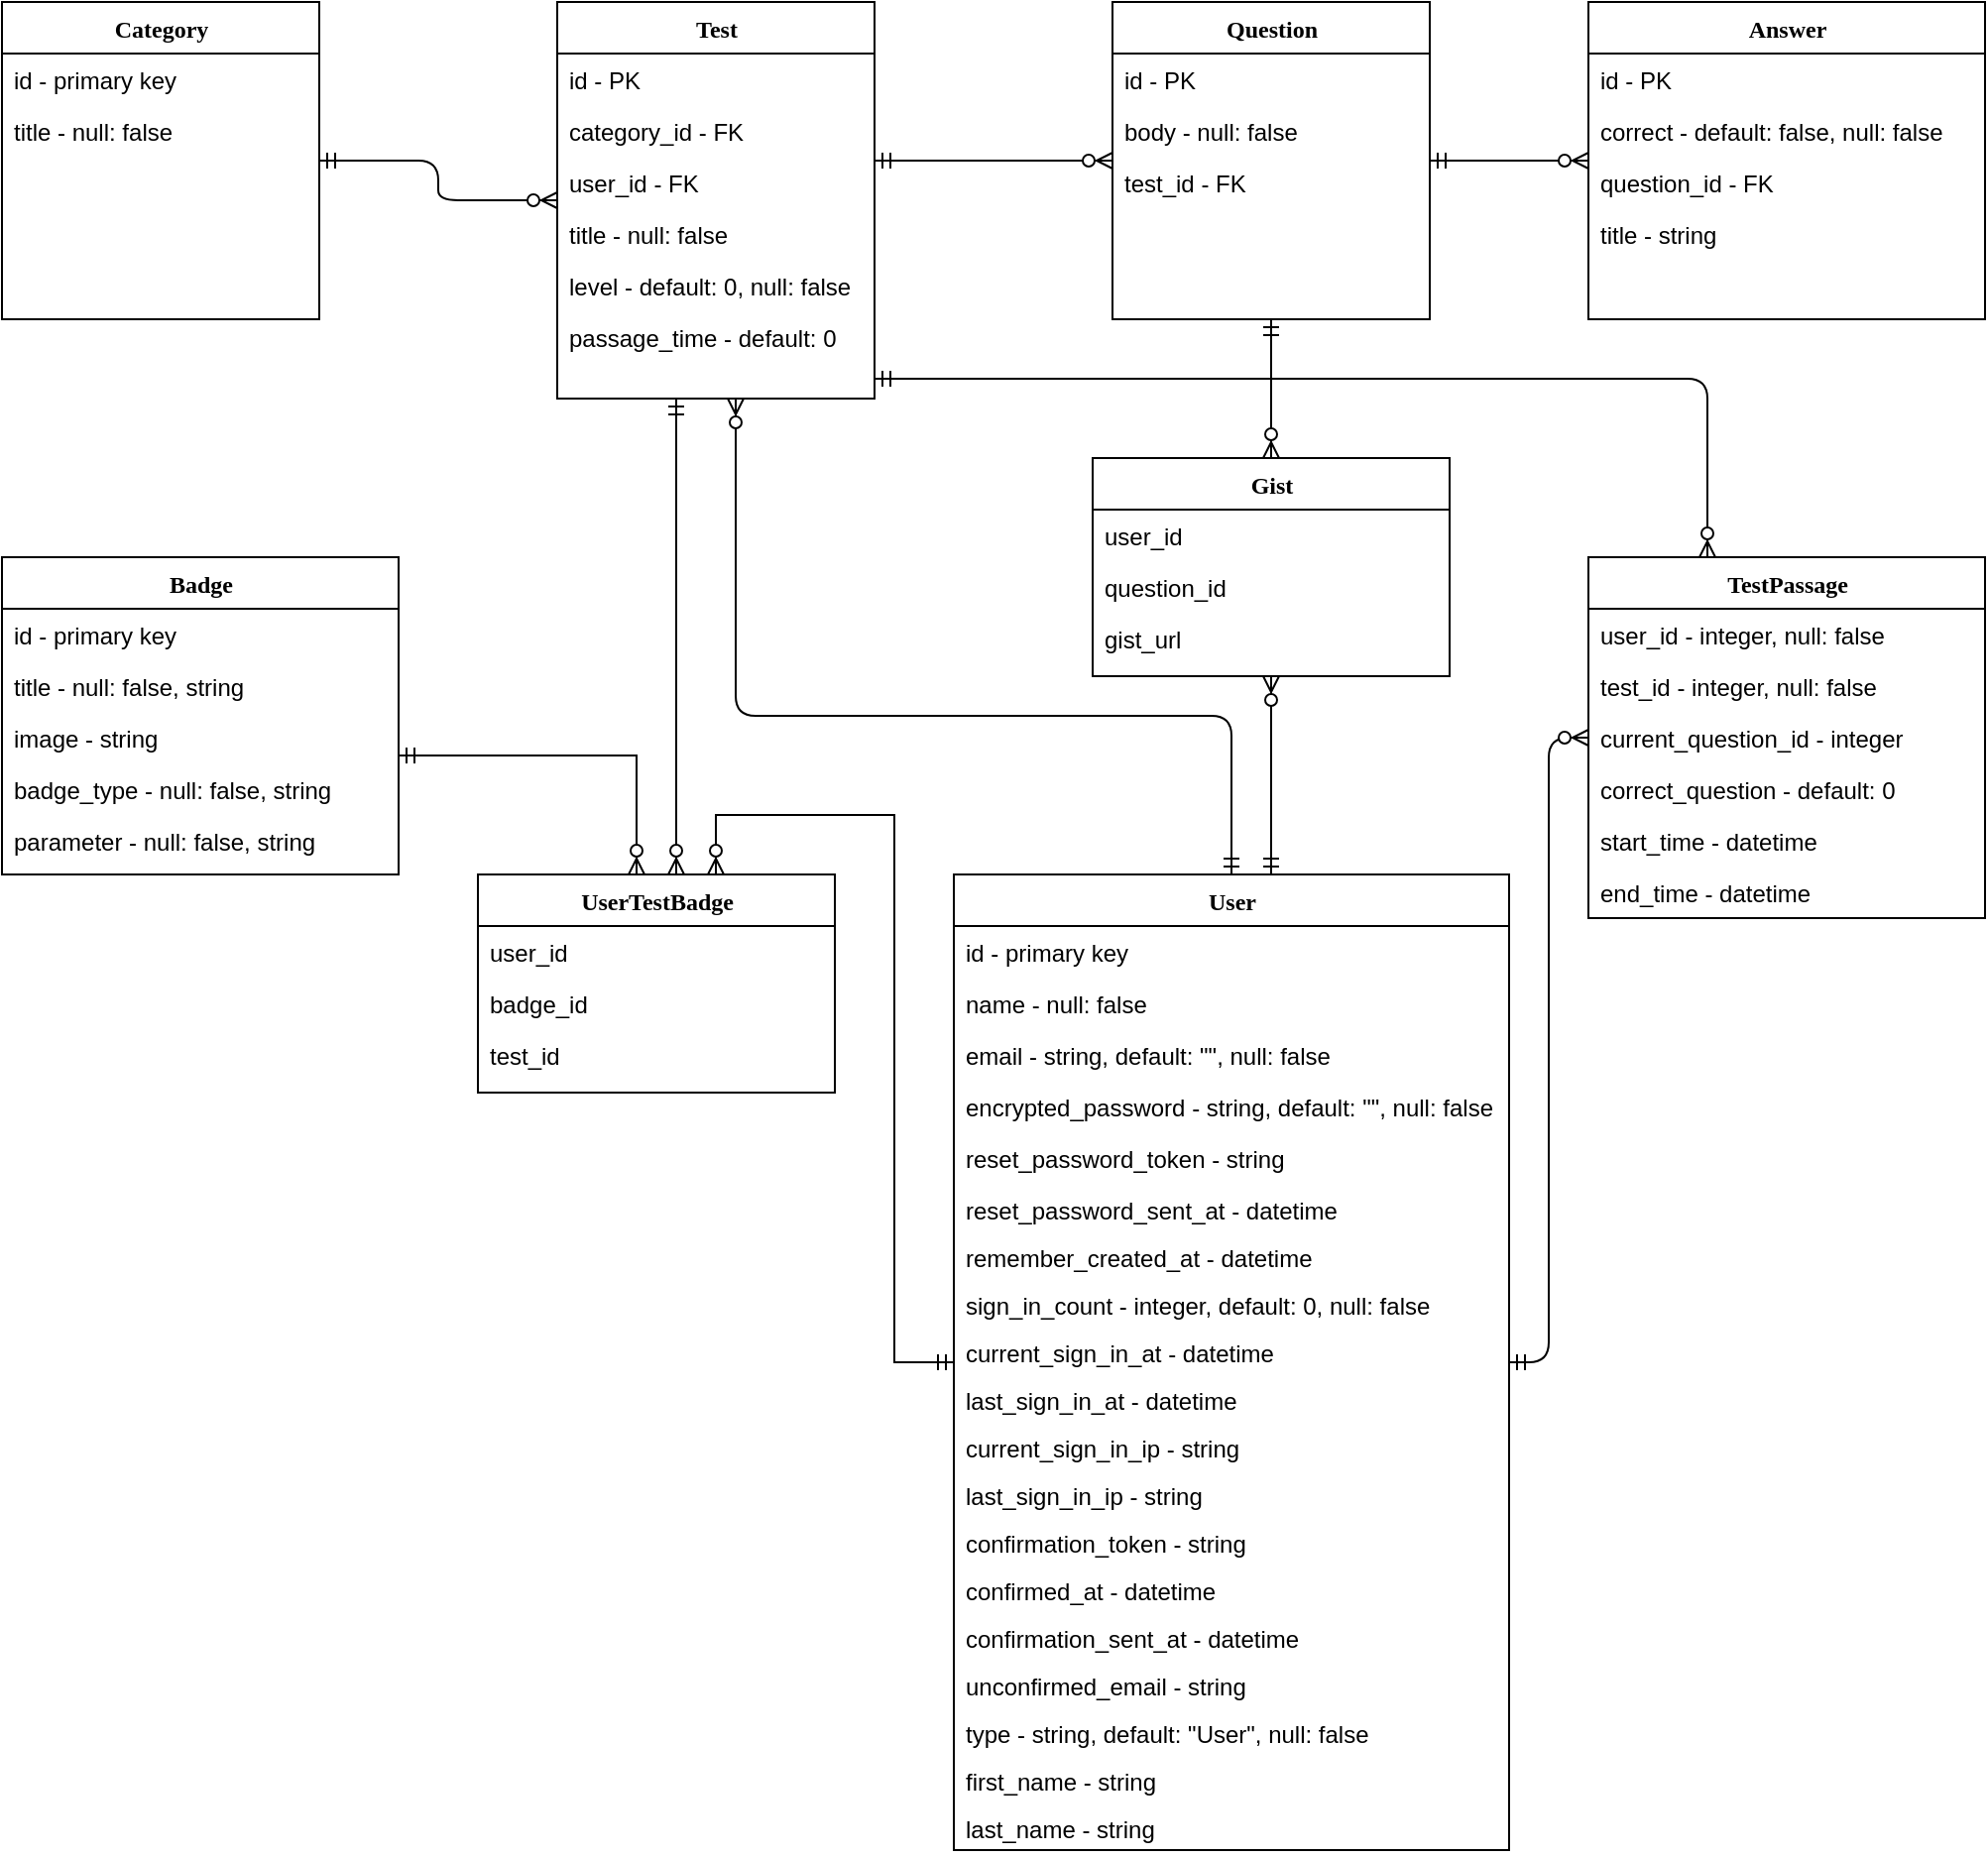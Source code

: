 <mxfile version="14.8.4" type="device"><diagram name="Page-1" id="9f46799a-70d6-7492-0946-bef42562c5a5"><mxGraphModel dx="946" dy="621" grid="1" gridSize="10" guides="1" tooltips="1" connect="1" arrows="1" fold="1" page="1" pageScale="1" pageWidth="1100" pageHeight="850" background="none" math="0" shadow="0"><root><mxCell id="0"/><mxCell id="1" parent="0"/><mxCell id="gS8u0cAMtQOuQzCHJjIc-4" style="edgeStyle=orthogonalEdgeStyle;orthogonalLoop=1;jettySize=auto;html=1;startArrow=ERmandOne;startFill=0;endArrow=ERzeroToMany;endFill=1;" parent="1" source="78961159f06e98e8-17" target="78961159f06e98e8-30" edge="1"><mxGeometry relative="1" as="geometry"><mxPoint x="320" y="360" as="targetPoint"/><Array as="points"><mxPoint x="660" y="400"/><mxPoint x="410" y="400"/></Array></mxGeometry></mxCell><mxCell id="78961159f06e98e8-17" value="User" style="swimlane;html=1;fontStyle=1;align=center;verticalAlign=top;childLayout=stackLayout;horizontal=1;startSize=26;horizontalStack=0;resizeParent=1;resizeLast=0;collapsible=1;marginBottom=0;swimlaneFillColor=#ffffff;shadow=0;comic=0;labelBackgroundColor=none;strokeWidth=1;fontFamily=Verdana;fontSize=12;" parent="1" vertex="1"><mxGeometry x="520" y="480" width="280" height="492" as="geometry"/></mxCell><mxCell id="gS8u0cAMtQOuQzCHJjIc-30" value="id - primary key" style="text;strokeColor=none;fillColor=none;align=left;verticalAlign=top;spacingLeft=4;spacingRight=4;overflow=hidden;rotatable=0;points=[[0,0.5],[1,0.5]];portConstraint=eastwest;" parent="78961159f06e98e8-17" vertex="1"><mxGeometry y="26" width="280" height="26" as="geometry"/></mxCell><mxCell id="gS8u0cAMtQOuQzCHJjIc-31" value="name - null: false" style="text;strokeColor=none;fillColor=none;align=left;verticalAlign=top;spacingLeft=4;spacingRight=4;overflow=hidden;rotatable=0;points=[[0,0.5],[1,0.5]];portConstraint=eastwest;" parent="78961159f06e98e8-17" vertex="1"><mxGeometry y="52" width="280" height="26" as="geometry"/></mxCell><mxCell id="vNVFyVbIcbBk8gt8zDhF-3" value="email - string, default: &quot;&quot;, null: false" style="text;strokeColor=none;fillColor=none;align=left;verticalAlign=top;spacingLeft=4;spacingRight=4;overflow=hidden;rotatable=0;points=[[0,0.5],[1,0.5]];portConstraint=eastwest;" parent="78961159f06e98e8-17" vertex="1"><mxGeometry y="78" width="280" height="26" as="geometry"/></mxCell><mxCell id="vNVFyVbIcbBk8gt8zDhF-4" value="encrypted_password - string, default: &quot;&quot;, null: false" style="text;strokeColor=none;fillColor=none;align=left;verticalAlign=top;spacingLeft=4;spacingRight=4;overflow=hidden;rotatable=0;points=[[0,0.5],[1,0.5]];portConstraint=eastwest;" parent="78961159f06e98e8-17" vertex="1"><mxGeometry y="104" width="280" height="26" as="geometry"/></mxCell><mxCell id="vNVFyVbIcbBk8gt8zDhF-5" value="reset_password_token - string" style="text;strokeColor=none;fillColor=none;align=left;verticalAlign=top;spacingLeft=4;spacingRight=4;overflow=hidden;rotatable=0;points=[[0,0.5],[1,0.5]];portConstraint=eastwest;" parent="78961159f06e98e8-17" vertex="1"><mxGeometry y="130" width="280" height="26" as="geometry"/></mxCell><mxCell id="vNVFyVbIcbBk8gt8zDhF-6" value="reset_password_sent_at - datetime" style="text;strokeColor=none;fillColor=none;align=left;verticalAlign=top;spacingLeft=4;spacingRight=4;overflow=hidden;rotatable=0;points=[[0,0.5],[1,0.5]];portConstraint=eastwest;" parent="78961159f06e98e8-17" vertex="1"><mxGeometry y="156" width="280" height="24" as="geometry"/></mxCell><mxCell id="vNVFyVbIcbBk8gt8zDhF-7" value="remember_created_at - datetime" style="text;strokeColor=none;fillColor=none;align=left;verticalAlign=top;spacingLeft=4;spacingRight=4;overflow=hidden;rotatable=0;points=[[0,0.5],[1,0.5]];portConstraint=eastwest;" parent="78961159f06e98e8-17" vertex="1"><mxGeometry y="180" width="280" height="24" as="geometry"/></mxCell><mxCell id="vNVFyVbIcbBk8gt8zDhF-8" value="sign_in_count - integer, default: 0, null: false" style="text;strokeColor=none;fillColor=none;align=left;verticalAlign=top;spacingLeft=4;spacingRight=4;overflow=hidden;rotatable=0;points=[[0,0.5],[1,0.5]];portConstraint=eastwest;" parent="78961159f06e98e8-17" vertex="1"><mxGeometry y="204" width="280" height="24" as="geometry"/></mxCell><mxCell id="vNVFyVbIcbBk8gt8zDhF-9" value="current_sign_in_at - datetime" style="text;strokeColor=none;fillColor=none;align=left;verticalAlign=top;spacingLeft=4;spacingRight=4;overflow=hidden;rotatable=0;points=[[0,0.5],[1,0.5]];portConstraint=eastwest;" parent="78961159f06e98e8-17" vertex="1"><mxGeometry y="228" width="280" height="24" as="geometry"/></mxCell><mxCell id="vNVFyVbIcbBk8gt8zDhF-23" value="last_sign_in_at - datetime" style="text;strokeColor=none;fillColor=none;align=left;verticalAlign=top;spacingLeft=4;spacingRight=4;overflow=hidden;rotatable=0;points=[[0,0.5],[1,0.5]];portConstraint=eastwest;" parent="78961159f06e98e8-17" vertex="1"><mxGeometry y="252" width="280" height="24" as="geometry"/></mxCell><mxCell id="vNVFyVbIcbBk8gt8zDhF-24" value="current_sign_in_ip - string" style="text;strokeColor=none;fillColor=none;align=left;verticalAlign=top;spacingLeft=4;spacingRight=4;overflow=hidden;rotatable=0;points=[[0,0.5],[1,0.5]];portConstraint=eastwest;" parent="78961159f06e98e8-17" vertex="1"><mxGeometry y="276" width="280" height="24" as="geometry"/></mxCell><mxCell id="vNVFyVbIcbBk8gt8zDhF-25" value="last_sign_in_ip - string" style="text;strokeColor=none;fillColor=none;align=left;verticalAlign=top;spacingLeft=4;spacingRight=4;overflow=hidden;rotatable=0;points=[[0,0.5],[1,0.5]];portConstraint=eastwest;" parent="78961159f06e98e8-17" vertex="1"><mxGeometry y="300" width="280" height="24" as="geometry"/></mxCell><mxCell id="vNVFyVbIcbBk8gt8zDhF-26" value="confirmation_token - string" style="text;strokeColor=none;fillColor=none;align=left;verticalAlign=top;spacingLeft=4;spacingRight=4;overflow=hidden;rotatable=0;points=[[0,0.5],[1,0.5]];portConstraint=eastwest;" parent="78961159f06e98e8-17" vertex="1"><mxGeometry y="324" width="280" height="24" as="geometry"/></mxCell><mxCell id="vNVFyVbIcbBk8gt8zDhF-27" value="confirmed_at - datetime" style="text;strokeColor=none;fillColor=none;align=left;verticalAlign=top;spacingLeft=4;spacingRight=4;overflow=hidden;rotatable=0;points=[[0,0.5],[1,0.5]];portConstraint=eastwest;" parent="78961159f06e98e8-17" vertex="1"><mxGeometry y="348" width="280" height="24" as="geometry"/></mxCell><mxCell id="vNVFyVbIcbBk8gt8zDhF-28" value="confirmation_sent_at - datetime" style="text;strokeColor=none;fillColor=none;align=left;verticalAlign=top;spacingLeft=4;spacingRight=4;overflow=hidden;rotatable=0;points=[[0,0.5],[1,0.5]];portConstraint=eastwest;" parent="78961159f06e98e8-17" vertex="1"><mxGeometry y="372" width="280" height="24" as="geometry"/></mxCell><mxCell id="vNVFyVbIcbBk8gt8zDhF-29" value="unconfirmed_email - string" style="text;strokeColor=none;fillColor=none;align=left;verticalAlign=top;spacingLeft=4;spacingRight=4;overflow=hidden;rotatable=0;points=[[0,0.5],[1,0.5]];portConstraint=eastwest;" parent="78961159f06e98e8-17" vertex="1"><mxGeometry y="396" width="280" height="24" as="geometry"/></mxCell><mxCell id="vNVFyVbIcbBk8gt8zDhF-31" value="type - string, default: &quot;User&quot;, null: false" style="text;strokeColor=none;fillColor=none;align=left;verticalAlign=top;spacingLeft=4;spacingRight=4;overflow=hidden;rotatable=0;points=[[0,0.5],[1,0.5]];portConstraint=eastwest;" parent="78961159f06e98e8-17" vertex="1"><mxGeometry y="420" width="280" height="24" as="geometry"/></mxCell><mxCell id="vNVFyVbIcbBk8gt8zDhF-30" value="first_name - string" style="text;strokeColor=none;fillColor=none;align=left;verticalAlign=top;spacingLeft=4;spacingRight=4;overflow=hidden;rotatable=0;points=[[0,0.5],[1,0.5]];portConstraint=eastwest;" parent="78961159f06e98e8-17" vertex="1"><mxGeometry y="444" width="280" height="24" as="geometry"/></mxCell><mxCell id="vNVFyVbIcbBk8gt8zDhF-32" value="last_name - string" style="text;strokeColor=none;fillColor=none;align=left;verticalAlign=top;spacingLeft=4;spacingRight=4;overflow=hidden;rotatable=0;points=[[0,0.5],[1,0.5]];portConstraint=eastwest;" parent="78961159f06e98e8-17" vertex="1"><mxGeometry y="468" width="280" height="24" as="geometry"/></mxCell><mxCell id="78961159f06e98e8-30" value="Test" style="swimlane;html=1;fontStyle=1;align=center;verticalAlign=top;childLayout=stackLayout;horizontal=1;startSize=26;horizontalStack=0;resizeParent=1;resizeLast=0;collapsible=1;marginBottom=0;swimlaneFillColor=#ffffff;shadow=0;comic=0;labelBackgroundColor=none;strokeWidth=1;fontFamily=Verdana;fontSize=12;" parent="1" vertex="1"><mxGeometry x="320" y="40" width="160" height="200" as="geometry"/></mxCell><mxCell id="gS8u0cAMtQOuQzCHJjIc-17" value="id - PK" style="text;strokeColor=none;fillColor=none;align=left;verticalAlign=top;spacingLeft=4;spacingRight=4;overflow=hidden;rotatable=0;points=[[0,0.5],[1,0.5]];portConstraint=eastwest;" parent="78961159f06e98e8-30" vertex="1"><mxGeometry y="26" width="160" height="26" as="geometry"/></mxCell><mxCell id="gS8u0cAMtQOuQzCHJjIc-18" value="category_id - FK" style="text;strokeColor=none;fillColor=none;align=left;verticalAlign=top;spacingLeft=4;spacingRight=4;overflow=hidden;rotatable=0;points=[[0,0.5],[1,0.5]];portConstraint=eastwest;" parent="78961159f06e98e8-30" vertex="1"><mxGeometry y="52" width="160" height="26" as="geometry"/></mxCell><mxCell id="gS8u0cAMtQOuQzCHJjIc-19" value="user_id - FK" style="text;strokeColor=none;fillColor=none;align=left;verticalAlign=top;spacingLeft=4;spacingRight=4;overflow=hidden;rotatable=0;points=[[0,0.5],[1,0.5]];portConstraint=eastwest;" parent="78961159f06e98e8-30" vertex="1"><mxGeometry y="78" width="160" height="26" as="geometry"/></mxCell><mxCell id="gS8u0cAMtQOuQzCHJjIc-20" value="title - null: false" style="text;strokeColor=none;fillColor=none;align=left;verticalAlign=top;spacingLeft=4;spacingRight=4;overflow=hidden;rotatable=0;points=[[0,0.5],[1,0.5]];portConstraint=eastwest;" parent="78961159f06e98e8-30" vertex="1"><mxGeometry y="104" width="160" height="26" as="geometry"/></mxCell><mxCell id="gS8u0cAMtQOuQzCHJjIc-21" value="level - default: 0, null: false" style="text;strokeColor=none;fillColor=none;align=left;verticalAlign=top;spacingLeft=4;spacingRight=4;overflow=hidden;rotatable=0;points=[[0,0.5],[1,0.5]];portConstraint=eastwest;" parent="78961159f06e98e8-30" vertex="1"><mxGeometry y="130" width="160" height="26" as="geometry"/></mxCell><mxCell id="DtxEG3GDHiT02vybJoXO-3" value="passage_time - default: 0" style="text;strokeColor=none;fillColor=none;align=left;verticalAlign=top;spacingLeft=4;spacingRight=4;overflow=hidden;rotatable=0;points=[[0,0.5],[1,0.5]];portConstraint=eastwest;" vertex="1" parent="78961159f06e98e8-30"><mxGeometry y="156" width="160" height="26" as="geometry"/></mxCell><mxCell id="_K4xO_DQ4yBZQGXotIme-12" style="orthogonalLoop=1;jettySize=auto;html=1;endArrow=ERzeroToMany;endFill=1;startArrow=ERmandOne;startFill=0;exitX=1;exitY=0.5;exitDx=0;exitDy=0;elbow=vertical;edgeStyle=orthogonalEdgeStyle;" parent="1" source="78961159f06e98e8-43" target="78961159f06e98e8-30" edge="1"><mxGeometry relative="1" as="geometry"><mxPoint x="300" y="90" as="targetPoint"/></mxGeometry></mxCell><mxCell id="78961159f06e98e8-43" value="Category" style="swimlane;html=1;fontStyle=1;align=center;verticalAlign=top;childLayout=stackLayout;horizontal=1;startSize=26;horizontalStack=0;resizeParent=1;resizeLast=0;collapsible=1;marginBottom=0;swimlaneFillColor=#ffffff;shadow=0;comic=0;labelBackgroundColor=none;strokeWidth=1;fontFamily=Verdana;fontSize=12;" parent="1" vertex="1"><mxGeometry x="40" y="40" width="160" height="160" as="geometry"/></mxCell><mxCell id="gS8u0cAMtQOuQzCHJjIc-13" value="id - primary key" style="text;strokeColor=none;fillColor=none;align=left;verticalAlign=top;spacingLeft=4;spacingRight=4;overflow=hidden;rotatable=0;points=[[0,0.5],[1,0.5]];portConstraint=eastwest;" parent="78961159f06e98e8-43" vertex="1"><mxGeometry y="26" width="160" height="26" as="geometry"/></mxCell><mxCell id="gS8u0cAMtQOuQzCHJjIc-11" value="title - null: false" style="text;strokeColor=none;fillColor=none;align=left;verticalAlign=top;spacingLeft=4;spacingRight=4;overflow=hidden;rotatable=0;points=[[0,0.5],[1,0.5]];portConstraint=eastwest;" parent="78961159f06e98e8-43" vertex="1"><mxGeometry y="52" width="160" height="26" as="geometry"/></mxCell><mxCell id="_K4xO_DQ4yBZQGXotIme-4" value="Answer" style="swimlane;html=1;fontStyle=1;align=center;verticalAlign=top;childLayout=stackLayout;horizontal=1;startSize=26;horizontalStack=0;resizeParent=1;resizeLast=0;collapsible=1;marginBottom=0;swimlaneFillColor=#ffffff;shadow=0;comic=0;labelBackgroundColor=none;strokeWidth=1;fontFamily=Verdana;fontSize=12;" parent="1" vertex="1"><mxGeometry x="840" y="40" width="200" height="160" as="geometry"><mxRectangle x="410" y="340" width="60" height="26" as="alternateBounds"/></mxGeometry></mxCell><mxCell id="gS8u0cAMtQOuQzCHJjIc-27" value="id - PK" style="text;strokeColor=none;fillColor=none;align=left;verticalAlign=top;spacingLeft=4;spacingRight=4;overflow=hidden;rotatable=0;points=[[0,0.5],[1,0.5]];portConstraint=eastwest;" parent="_K4xO_DQ4yBZQGXotIme-4" vertex="1"><mxGeometry y="26" width="200" height="26" as="geometry"/></mxCell><mxCell id="gS8u0cAMtQOuQzCHJjIc-28" value="correct - default: false, null: false" style="text;strokeColor=none;fillColor=none;align=left;verticalAlign=top;spacingLeft=4;spacingRight=4;overflow=hidden;rotatable=0;points=[[0,0.5],[1,0.5]];portConstraint=eastwest;" parent="_K4xO_DQ4yBZQGXotIme-4" vertex="1"><mxGeometry y="52" width="200" height="26" as="geometry"/></mxCell><mxCell id="gS8u0cAMtQOuQzCHJjIc-29" value="question_id - FK" style="text;strokeColor=none;fillColor=none;align=left;verticalAlign=top;spacingLeft=4;spacingRight=4;overflow=hidden;rotatable=0;points=[[0,0.5],[1,0.5]];portConstraint=eastwest;" parent="_K4xO_DQ4yBZQGXotIme-4" vertex="1"><mxGeometry y="78" width="200" height="26" as="geometry"/></mxCell><mxCell id="vNVFyVbIcbBk8gt8zDhF-1" value="title - string" style="text;strokeColor=none;fillColor=none;align=left;verticalAlign=top;spacingLeft=4;spacingRight=4;overflow=hidden;rotatable=0;points=[[0,0.5],[1,0.5]];portConstraint=eastwest;" parent="_K4xO_DQ4yBZQGXotIme-4" vertex="1"><mxGeometry y="104" width="200" height="26" as="geometry"/></mxCell><mxCell id="_K4xO_DQ4yBZQGXotIme-17" style="edgeStyle=orthogonalEdgeStyle;orthogonalLoop=1;jettySize=auto;html=1;entryX=0;entryY=0.5;entryDx=0;entryDy=0;startArrow=ERmandOne;startFill=0;endArrow=ERzeroToMany;endFill=1;" parent="1" source="_K4xO_DQ4yBZQGXotIme-10" target="_K4xO_DQ4yBZQGXotIme-4" edge="1"><mxGeometry relative="1" as="geometry"/></mxCell><mxCell id="gS8u0cAMtQOuQzCHJjIc-40" style="edgeStyle=orthogonalEdgeStyle;orthogonalLoop=1;jettySize=auto;html=1;entryX=1;entryY=0.077;entryDx=0;entryDy=0;entryPerimeter=0;startArrow=ERzeroToMany;startFill=1;endArrow=ERmandOne;endFill=0;" parent="1" source="_K4xO_DQ4yBZQGXotIme-10" target="gS8u0cAMtQOuQzCHJjIc-19" edge="1"><mxGeometry relative="1" as="geometry"><mxPoint x="590" y="140" as="sourcePoint"/><Array as="points"/></mxGeometry></mxCell><mxCell id="_K4xO_DQ4yBZQGXotIme-10" value="Question" style="swimlane;html=1;fontStyle=1;align=center;verticalAlign=top;childLayout=stackLayout;horizontal=1;startSize=26;horizontalStack=0;resizeParent=1;resizeLast=0;collapsible=1;marginBottom=0;swimlaneFillColor=#ffffff;shadow=0;comic=0;labelBackgroundColor=none;strokeWidth=1;fontFamily=Verdana;fontSize=12;" parent="1" vertex="1"><mxGeometry x="600" y="40" width="160" height="160" as="geometry"/></mxCell><mxCell id="gS8u0cAMtQOuQzCHJjIc-22" value="id - PK" style="text;strokeColor=none;fillColor=none;align=left;verticalAlign=top;spacingLeft=4;spacingRight=4;overflow=hidden;rotatable=0;points=[[0,0.5],[1,0.5]];portConstraint=eastwest;" parent="_K4xO_DQ4yBZQGXotIme-10" vertex="1"><mxGeometry y="26" width="160" height="26" as="geometry"/></mxCell><mxCell id="gS8u0cAMtQOuQzCHJjIc-23" value="body - null: false" style="text;strokeColor=none;fillColor=none;align=left;verticalAlign=top;spacingLeft=4;spacingRight=4;overflow=hidden;rotatable=0;points=[[0,0.5],[1,0.5]];portConstraint=eastwest;" parent="_K4xO_DQ4yBZQGXotIme-10" vertex="1"><mxGeometry y="52" width="160" height="26" as="geometry"/></mxCell><mxCell id="gS8u0cAMtQOuQzCHJjIc-24" value="test_id - FK" style="text;strokeColor=none;fillColor=none;align=left;verticalAlign=top;spacingLeft=4;spacingRight=4;overflow=hidden;rotatable=0;points=[[0,0.5],[1,0.5]];portConstraint=eastwest;" parent="_K4xO_DQ4yBZQGXotIme-10" vertex="1"><mxGeometry y="78" width="160" height="26" as="geometry"/></mxCell><mxCell id="vNVFyVbIcbBk8gt8zDhF-39" style="edgeStyle=orthogonalEdgeStyle;orthogonalLoop=1;jettySize=auto;html=1;startArrow=ERzeroToMany;startFill=1;endArrow=ERmandOne;endFill=0;" parent="1" source="vNVFyVbIcbBk8gt8zDhF-33" target="78961159f06e98e8-17" edge="1"><mxGeometry relative="1" as="geometry"/></mxCell><mxCell id="vNVFyVbIcbBk8gt8zDhF-40" style="edgeStyle=orthogonalEdgeStyle;orthogonalLoop=1;jettySize=auto;html=1;startArrow=ERzeroToMany;startFill=1;endArrow=ERmandOne;endFill=0;" parent="1" source="vNVFyVbIcbBk8gt8zDhF-33" target="78961159f06e98e8-30" edge="1"><mxGeometry relative="1" as="geometry"><Array as="points"><mxPoint x="900" y="230"/></Array></mxGeometry></mxCell><mxCell id="vNVFyVbIcbBk8gt8zDhF-33" value="TestPassage" style="swimlane;html=1;fontStyle=1;align=center;verticalAlign=top;childLayout=stackLayout;horizontal=1;startSize=26;horizontalStack=0;resizeParent=1;resizeLast=0;collapsible=1;marginBottom=0;swimlaneFillColor=#ffffff;shadow=0;comic=0;labelBackgroundColor=none;strokeWidth=1;fontFamily=Verdana;fontSize=12;" parent="1" vertex="1"><mxGeometry x="840" y="320" width="200" height="182" as="geometry"/></mxCell><mxCell id="vNVFyVbIcbBk8gt8zDhF-34" value="user_id - integer, null: false" style="text;strokeColor=none;fillColor=none;align=left;verticalAlign=top;spacingLeft=4;spacingRight=4;overflow=hidden;rotatable=0;points=[[0,0.5],[1,0.5]];portConstraint=eastwest;" parent="vNVFyVbIcbBk8gt8zDhF-33" vertex="1"><mxGeometry y="26" width="200" height="26" as="geometry"/></mxCell><mxCell id="vNVFyVbIcbBk8gt8zDhF-35" value="test_id - integer, null: false" style="text;strokeColor=none;fillColor=none;align=left;verticalAlign=top;spacingLeft=4;spacingRight=4;overflow=hidden;rotatable=0;points=[[0,0.5],[1,0.5]];portConstraint=eastwest;" parent="vNVFyVbIcbBk8gt8zDhF-33" vertex="1"><mxGeometry y="52" width="200" height="26" as="geometry"/></mxCell><mxCell id="vNVFyVbIcbBk8gt8zDhF-36" value="current_question_id - integer" style="text;strokeColor=none;fillColor=none;align=left;verticalAlign=top;spacingLeft=4;spacingRight=4;overflow=hidden;rotatable=0;points=[[0,0.5],[1,0.5]];portConstraint=eastwest;" parent="vNVFyVbIcbBk8gt8zDhF-33" vertex="1"><mxGeometry y="78" width="200" height="26" as="geometry"/></mxCell><mxCell id="vNVFyVbIcbBk8gt8zDhF-37" value="correct_question - default: 0" style="text;strokeColor=none;fillColor=none;align=left;verticalAlign=top;spacingLeft=4;spacingRight=4;overflow=hidden;rotatable=0;points=[[0,0.5],[1,0.5]];portConstraint=eastwest;" parent="vNVFyVbIcbBk8gt8zDhF-33" vertex="1"><mxGeometry y="104" width="200" height="26" as="geometry"/></mxCell><mxCell id="DtxEG3GDHiT02vybJoXO-2" value="start_time - datetime" style="text;strokeColor=none;fillColor=none;align=left;verticalAlign=top;spacingLeft=4;spacingRight=4;overflow=hidden;rotatable=0;points=[[0,0.5],[1,0.5]];portConstraint=eastwest;" vertex="1" parent="vNVFyVbIcbBk8gt8zDhF-33"><mxGeometry y="130" width="200" height="26" as="geometry"/></mxCell><mxCell id="DtxEG3GDHiT02vybJoXO-1" value="end_time - datetime" style="text;strokeColor=none;fillColor=none;align=left;verticalAlign=top;spacingLeft=4;spacingRight=4;overflow=hidden;rotatable=0;points=[[0,0.5],[1,0.5]];portConstraint=eastwest;" vertex="1" parent="vNVFyVbIcbBk8gt8zDhF-33"><mxGeometry y="156" width="200" height="26" as="geometry"/></mxCell><mxCell id="YGfMpjNQ2U5rcrw6Sx7v-1" value="Badge&lt;br&gt;" style="swimlane;html=1;fontStyle=1;align=center;verticalAlign=top;childLayout=stackLayout;horizontal=1;startSize=26;horizontalStack=0;resizeParent=1;resizeLast=0;collapsible=1;marginBottom=0;swimlaneFillColor=#ffffff;shadow=0;comic=0;labelBackgroundColor=none;strokeWidth=1;fillColor=none;fontFamily=Verdana;fontSize=12;" parent="1" vertex="1"><mxGeometry x="40" y="320" width="200" height="160" as="geometry"/></mxCell><mxCell id="YGfMpjNQ2U5rcrw6Sx7v-2" value="id - primary key" style="text;align=left;verticalAlign=top;spacingLeft=4;spacingRight=4;overflow=hidden;rotatable=0;points=[[0,0.5],[1,0.5]];portConstraint=eastwest;" parent="YGfMpjNQ2U5rcrw6Sx7v-1" vertex="1"><mxGeometry y="26" width="200" height="26" as="geometry"/></mxCell><mxCell id="YGfMpjNQ2U5rcrw6Sx7v-3" value="title - null: false, string" style="text;strokeColor=none;fillColor=none;align=left;verticalAlign=top;spacingLeft=4;spacingRight=4;overflow=hidden;rotatable=0;points=[[0,0.5],[1,0.5]];portConstraint=eastwest;" parent="YGfMpjNQ2U5rcrw6Sx7v-1" vertex="1"><mxGeometry y="52" width="200" height="26" as="geometry"/></mxCell><mxCell id="YGfMpjNQ2U5rcrw6Sx7v-5" value="image - string" style="text;strokeColor=none;fillColor=none;align=left;verticalAlign=top;spacingLeft=4;spacingRight=4;overflow=hidden;rotatable=0;points=[[0,0.5],[1,0.5]];portConstraint=eastwest;" parent="YGfMpjNQ2U5rcrw6Sx7v-1" vertex="1"><mxGeometry y="78" width="200" height="26" as="geometry"/></mxCell><mxCell id="YGfMpjNQ2U5rcrw6Sx7v-6" value="badge_type - null: false, string" style="text;strokeColor=none;fillColor=none;align=left;verticalAlign=top;spacingLeft=4;spacingRight=4;overflow=hidden;rotatable=0;points=[[0,0.5],[1,0.5]];portConstraint=eastwest;" parent="YGfMpjNQ2U5rcrw6Sx7v-1" vertex="1"><mxGeometry y="104" width="200" height="26" as="geometry"/></mxCell><mxCell id="JO-3ukj5ecDyc15H1G3V-1" value="parameter - null: false, string" style="text;strokeColor=none;fillColor=none;align=left;verticalAlign=top;spacingLeft=4;spacingRight=4;overflow=hidden;rotatable=0;points=[[0,0.5],[1,0.5]];portConstraint=eastwest;" parent="YGfMpjNQ2U5rcrw6Sx7v-1" vertex="1"><mxGeometry y="130" width="200" height="26" as="geometry"/></mxCell><mxCell id="JO-3ukj5ecDyc15H1G3V-18" style="edgeStyle=orthogonalEdgeStyle;rounded=0;orthogonalLoop=1;jettySize=auto;html=1;startArrow=ERzeroToMany;startFill=1;endArrow=ERmandOne;endFill=0;" parent="1" source="JO-3ukj5ecDyc15H1G3V-3" target="YGfMpjNQ2U5rcrw6Sx7v-1" edge="1"><mxGeometry relative="1" as="geometry"><Array as="points"><mxPoint x="360" y="420"/></Array></mxGeometry></mxCell><mxCell id="JO-3ukj5ecDyc15H1G3V-19" style="edgeStyle=orthogonalEdgeStyle;rounded=0;orthogonalLoop=1;jettySize=auto;html=1;startArrow=ERzeroToMany;startFill=1;endArrow=ERmandOne;endFill=0;" parent="1" source="JO-3ukj5ecDyc15H1G3V-3" target="78961159f06e98e8-30" edge="1"><mxGeometry relative="1" as="geometry"><Array as="points"><mxPoint x="380" y="450"/><mxPoint x="380" y="450"/></Array></mxGeometry></mxCell><mxCell id="JO-3ukj5ecDyc15H1G3V-3" value="UserTestBadge" style="swimlane;html=1;fontStyle=1;align=center;verticalAlign=top;childLayout=stackLayout;horizontal=1;startSize=26;horizontalStack=0;resizeParent=1;resizeLast=0;collapsible=1;marginBottom=0;swimlaneFillColor=#ffffff;shadow=0;comic=0;labelBackgroundColor=none;strokeWidth=1;fontFamily=Verdana;fontSize=12;" parent="1" vertex="1"><mxGeometry x="280" y="480" width="180" height="110" as="geometry"/></mxCell><mxCell id="JO-3ukj5ecDyc15H1G3V-4" value="user_id" style="text;strokeColor=none;fillColor=none;align=left;verticalAlign=top;spacingLeft=4;spacingRight=4;overflow=hidden;rotatable=0;points=[[0,0.5],[1,0.5]];portConstraint=eastwest;" parent="JO-3ukj5ecDyc15H1G3V-3" vertex="1"><mxGeometry y="26" width="180" height="26" as="geometry"/></mxCell><mxCell id="JO-3ukj5ecDyc15H1G3V-5" value="badge_id" style="text;strokeColor=none;fillColor=none;align=left;verticalAlign=top;spacingLeft=4;spacingRight=4;overflow=hidden;rotatable=0;points=[[0,0.5],[1,0.5]];portConstraint=eastwest;" parent="JO-3ukj5ecDyc15H1G3V-3" vertex="1"><mxGeometry y="52" width="180" height="26" as="geometry"/></mxCell><mxCell id="JO-3ukj5ecDyc15H1G3V-6" value="test_id" style="text;strokeColor=none;fillColor=none;align=left;verticalAlign=top;spacingLeft=4;spacingRight=4;overflow=hidden;rotatable=0;points=[[0,0.5],[1,0.5]];portConstraint=eastwest;" parent="JO-3ukj5ecDyc15H1G3V-3" vertex="1"><mxGeometry y="78" width="180" height="26" as="geometry"/></mxCell><mxCell id="JO-3ukj5ecDyc15H1G3V-15" style="edgeStyle=orthogonalEdgeStyle;rounded=0;orthogonalLoop=1;jettySize=auto;html=1;endArrow=ERmandOne;endFill=0;startArrow=ERzeroToMany;startFill=1;" parent="1" source="JO-3ukj5ecDyc15H1G3V-9" target="_K4xO_DQ4yBZQGXotIme-10" edge="1"><mxGeometry relative="1" as="geometry"/></mxCell><mxCell id="JO-3ukj5ecDyc15H1G3V-16" style="edgeStyle=orthogonalEdgeStyle;rounded=0;orthogonalLoop=1;jettySize=auto;html=1;startArrow=ERzeroToMany;startFill=1;endArrow=ERmandOne;endFill=0;" parent="1" source="JO-3ukj5ecDyc15H1G3V-9" target="78961159f06e98e8-17" edge="1"><mxGeometry relative="1" as="geometry"><mxPoint x="680" y="450" as="targetPoint"/><Array as="points"><mxPoint x="680" y="440"/><mxPoint x="680" y="440"/></Array></mxGeometry></mxCell><mxCell id="JO-3ukj5ecDyc15H1G3V-9" value="Gist" style="swimlane;html=1;fontStyle=1;align=center;verticalAlign=top;childLayout=stackLayout;horizontal=1;startSize=26;horizontalStack=0;resizeParent=1;resizeLast=0;collapsible=1;marginBottom=0;swimlaneFillColor=#ffffff;shadow=0;comic=0;labelBackgroundColor=none;strokeWidth=1;fontFamily=Verdana;fontSize=12;" parent="1" vertex="1"><mxGeometry x="590" y="270" width="180" height="110" as="geometry"/></mxCell><mxCell id="JO-3ukj5ecDyc15H1G3V-10" value="user_id" style="text;strokeColor=none;fillColor=none;align=left;verticalAlign=top;spacingLeft=4;spacingRight=4;overflow=hidden;rotatable=0;points=[[0,0.5],[1,0.5]];portConstraint=eastwest;" parent="JO-3ukj5ecDyc15H1G3V-9" vertex="1"><mxGeometry y="26" width="180" height="26" as="geometry"/></mxCell><mxCell id="JO-3ukj5ecDyc15H1G3V-11" value="question_id" style="text;strokeColor=none;fillColor=none;align=left;verticalAlign=top;spacingLeft=4;spacingRight=4;overflow=hidden;rotatable=0;points=[[0,0.5],[1,0.5]];portConstraint=eastwest;" parent="JO-3ukj5ecDyc15H1G3V-9" vertex="1"><mxGeometry y="52" width="180" height="26" as="geometry"/></mxCell><mxCell id="JO-3ukj5ecDyc15H1G3V-13" value="gist_url" style="text;strokeColor=none;fillColor=none;align=left;verticalAlign=top;spacingLeft=4;spacingRight=4;overflow=hidden;rotatable=0;points=[[0,0.5],[1,0.5]];portConstraint=eastwest;" parent="JO-3ukj5ecDyc15H1G3V-9" vertex="1"><mxGeometry y="78" width="180" height="26" as="geometry"/></mxCell><mxCell id="JO-3ukj5ecDyc15H1G3V-20" style="edgeStyle=orthogonalEdgeStyle;rounded=0;orthogonalLoop=1;jettySize=auto;html=1;startArrow=ERzeroToMany;startFill=1;endArrow=ERmandOne;endFill=0;" parent="1" source="JO-3ukj5ecDyc15H1G3V-3" target="78961159f06e98e8-17" edge="1"><mxGeometry relative="1" as="geometry"><Array as="points"><mxPoint x="400" y="450"/><mxPoint x="490" y="450"/><mxPoint x="490" y="726"/></Array></mxGeometry></mxCell></root></mxGraphModel></diagram></mxfile>